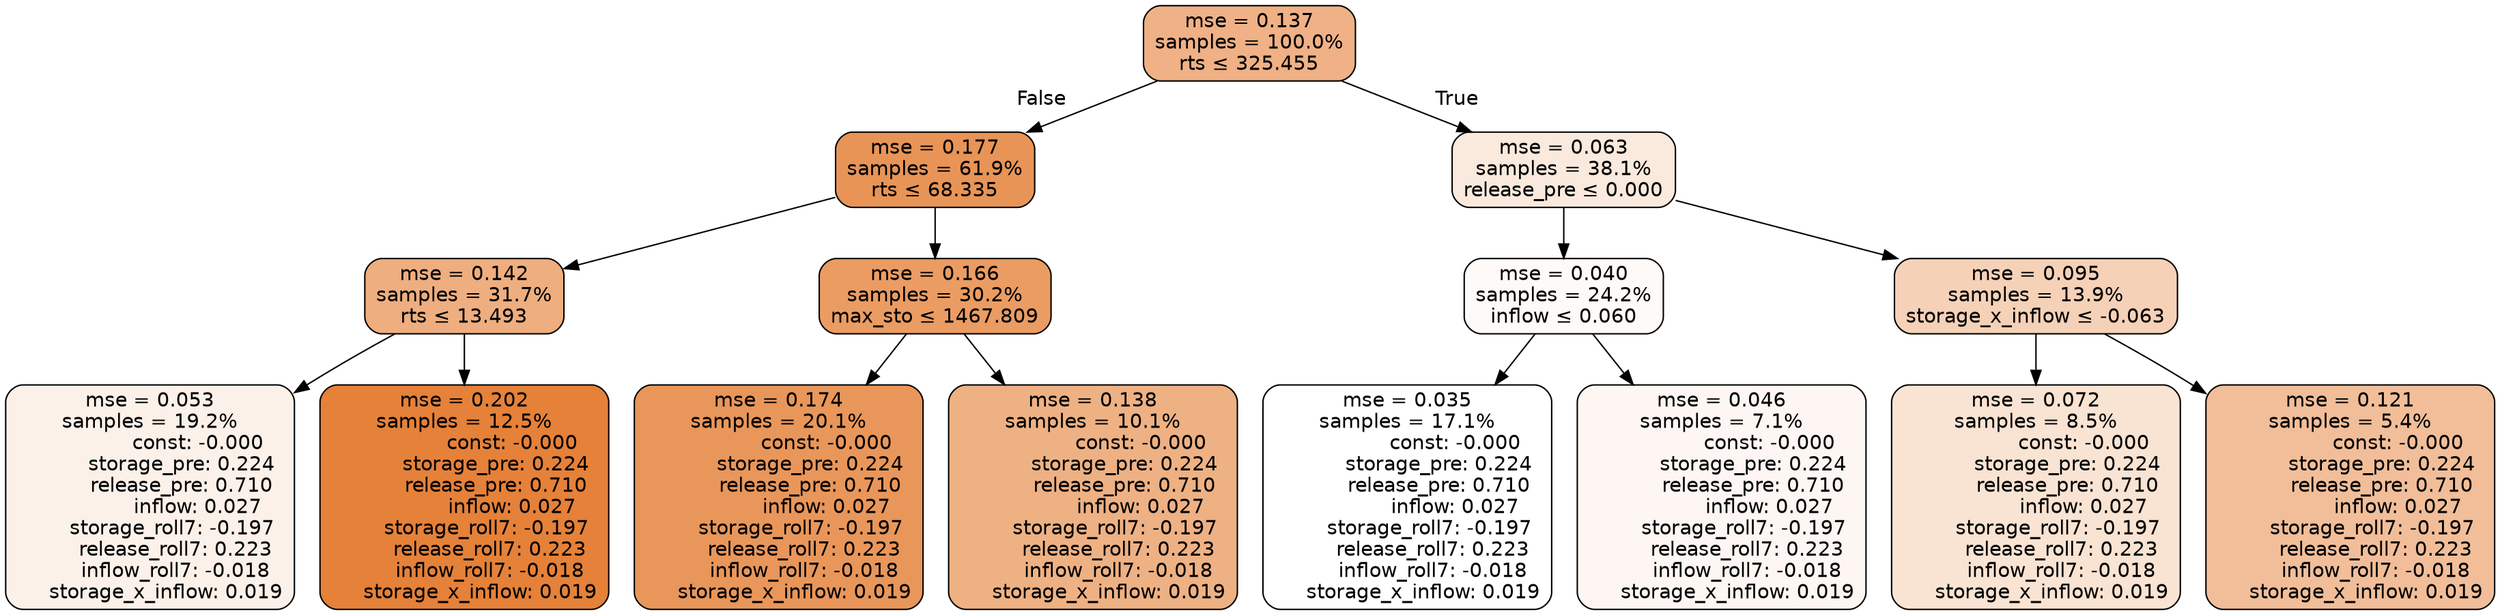 digraph tree {
node [shape=rectangle, style="filled, rounded", color="black", fontname=helvetica] ;
edge [fontname=helvetica] ;
	"0" [label="mse = 0.137
samples = 100.0%
rts &le; 325.455", fillcolor="#efb185"]
	"1" [label="mse = 0.177
samples = 61.9%
rts &le; 68.335", fillcolor="#e89457"]
	"2" [label="mse = 0.142
samples = 31.7%
rts &le; 13.493", fillcolor="#eeae7f"]
	"3" [label="mse = 0.053
samples = 19.2%
               const: -0.000
          storage_pre: 0.224
          release_pre: 0.710
               inflow: 0.027
       storage_roll7: -0.197
        release_roll7: 0.223
        inflow_roll7: -0.018
     storage_x_inflow: 0.019", fillcolor="#fcf1e9"]
	"4" [label="mse = 0.202
samples = 12.5%
               const: -0.000
          storage_pre: 0.224
          release_pre: 0.710
               inflow: 0.027
       storage_roll7: -0.197
        release_roll7: 0.223
        inflow_roll7: -0.018
     storage_x_inflow: 0.019", fillcolor="#e58139"]
	"5" [label="mse = 0.166
samples = 30.2%
max_sto &le; 1467.809", fillcolor="#ea9c63"]
	"6" [label="mse = 0.174
samples = 20.1%
               const: -0.000
          storage_pre: 0.224
          release_pre: 0.710
               inflow: 0.027
       storage_roll7: -0.197
        release_roll7: 0.223
        inflow_roll7: -0.018
     storage_x_inflow: 0.019", fillcolor="#e9965a"]
	"7" [label="mse = 0.138
samples = 10.1%
               const: -0.000
          storage_pre: 0.224
          release_pre: 0.710
               inflow: 0.027
       storage_roll7: -0.197
        release_roll7: 0.223
        inflow_roll7: -0.018
     storage_x_inflow: 0.019", fillcolor="#eeb184"]
	"8" [label="mse = 0.063
samples = 38.1%
release_pre &le; 0.000", fillcolor="#fae9dd"]
	"9" [label="mse = 0.040
samples = 24.2%
inflow &le; 0.060", fillcolor="#fefaf8"]
	"10" [label="mse = 0.035
samples = 17.1%
               const: -0.000
          storage_pre: 0.224
          release_pre: 0.710
               inflow: 0.027
       storage_roll7: -0.197
        release_roll7: 0.223
        inflow_roll7: -0.018
     storage_x_inflow: 0.019", fillcolor="#ffffff"]
	"11" [label="mse = 0.046
samples = 7.1%
               const: -0.000
          storage_pre: 0.224
          release_pre: 0.710
               inflow: 0.027
       storage_roll7: -0.197
        release_roll7: 0.223
        inflow_roll7: -0.018
     storage_x_inflow: 0.019", fillcolor="#fdf6f2"]
	"12" [label="mse = 0.095
samples = 13.9%
storage_x_inflow &le; -0.063", fillcolor="#f5d1b7"]
	"13" [label="mse = 0.072
samples = 8.5%
               const: -0.000
          storage_pre: 0.224
          release_pre: 0.710
               inflow: 0.027
       storage_roll7: -0.197
        release_roll7: 0.223
        inflow_roll7: -0.018
     storage_x_inflow: 0.019", fillcolor="#f9e3d3"]
	"14" [label="mse = 0.121
samples = 5.4%
               const: -0.000
          storage_pre: 0.224
          release_pre: 0.710
               inflow: 0.027
       storage_roll7: -0.197
        release_roll7: 0.223
        inflow_roll7: -0.018
     storage_x_inflow: 0.019", fillcolor="#f1be99"]

	"0" -> "1" [labeldistance=2.5, labelangle=45, headlabel="False"]
	"1" -> "2"
	"2" -> "3"
	"2" -> "4"
	"1" -> "5"
	"5" -> "6"
	"5" -> "7"
	"0" -> "8" [labeldistance=2.5, labelangle=-45, headlabel="True"]
	"8" -> "9"
	"9" -> "10"
	"9" -> "11"
	"8" -> "12"
	"12" -> "13"
	"12" -> "14"
}